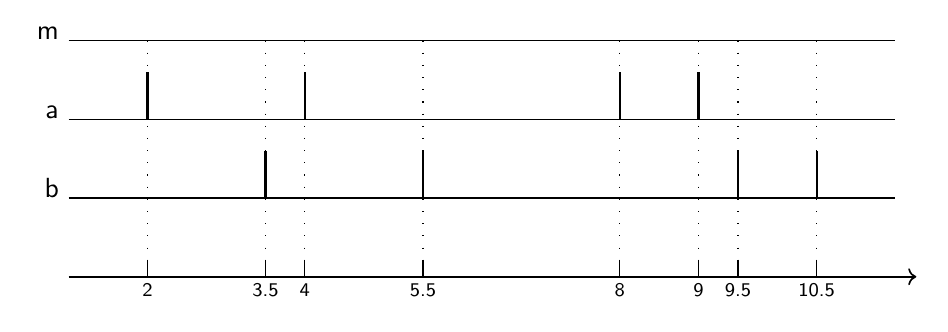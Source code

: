 \pgfkeysifdefined{/tikz/tesl clock name/.@cmd}{}{%
  \tikzstyle{tesl clock name}=[node font=\sffamily, above left, inner ysep=0pt]
}
\pgfkeysifdefined{/tikz/tesl time line/.@cmd}{}{%
  \tikzstyle{tesl time line}=[->,shorten >=1pt,auto,semithick]
}
\pgfkeysifdefined{/tikz/tesl tick helper/.@cmd}{}{%
  \tikzstyle{tesl tick helper}=[loosely dotted]
}
\pgfkeysifdefined{/tikz/tesl clock tick mark/.@cmd}{}{%
  \tikzstyle{tesl clock tick mark}=[thick]
}
\pgfkeysifdefined{/tikz/tesl tick mark/.@cmd}{}{%
  \tikzstyle{tesl tick mark}=[]
}
\pgfkeysifdefined{/tikz/tesl tick label/.@cmd}{}{%
  \tikzstyle{tesl tick label}=[below, node font={\sffamily\scriptsize}]
}
\pgfkeysifdefined{/tikz/tesl clock line/.@cmd}{}{%
  \tikzstyle{tesl clock line}=[]
}
\expandafter\ifx\csname teslclocktickheight\endcsname\relax
  \def\teslclocktickheight{0.6}%
\fi
\expandafter\ifx\csname tesltimetickheight\endcsname\relax
  \def\tesltimetickheight{0.2}%
\fi
\expandafter\ifx\csname teslxoffsetfromtimeorigin\endcsname\relax
  \def\teslxoffsetfromtimeorigin{-1}%
\fi
\expandafter\ifx\csname teslextraclocklength\endcsname\relax
  \def\teslextraclocklength{1}%
\fi
\expandafter\ifx\csname teslextratimelinelength\endcsname\relax
  \def\teslextratimelinelength{0.3}%
\fi
\expandafter\ifx\csname teslpicid\endcsname\relax
  \def\teslpicid{}%
\fi

\path (2, -0) ++(\teslxoffsetfromtimeorigin, 0) coordinate (\teslpicid c_0) ;
\path (2, -0) ++(8.5, 0) ++(\teslextraclocklength, 0) coordinate (\teslpicid c_0_end) ;
\draw[tesl clock line] (\teslpicid c_0) node[tesl clock name] {m} -- (\teslpicid c_0_end) ;
\path (2, -1) ++(\teslxoffsetfromtimeorigin, 0) coordinate (\teslpicid c_1) ;
\path (2, -1) ++(8.5, 0) ++(\teslextraclocklength, 0) coordinate (\teslpicid c_1_end) ;
\draw[tesl clock line] (\teslpicid c_1) node[tesl clock name] {a} -- (\teslpicid c_1_end) ;
\path (2, -2) ++(\teslxoffsetfromtimeorigin, 0) coordinate (\teslpicid c_2) ;
\path (2, -2) ++(8.5, 0) ++(\teslextraclocklength, 0) coordinate (\teslpicid c_2_end) ;
\draw[tesl clock line] (\teslpicid c_2) node[tesl clock name] {b} -- (\teslpicid c_2_end) ;
\path (2, -3) ++(\teslxoffsetfromtimeorigin, 0) coordinate (\teslpicid timeline) ;
\path (2, -3) ++(8.5, 0) ++(\teslextraclocklength, 0) ++(\teslextratimelinelength, 0) coordinate (\teslpicid timeline_end) ;
\draw[tesl time line] (\teslpicid timeline) -- (\teslpicid timeline_end) ;
\draw[tesl tick helper] (2, 0) -- +(0, -3) ;
\draw[tesl tick mark] (2, -3) -- +(0, \tesltimetickheight) ;
\node[tesl tick label] (\teslpicid d_2) at (2, -3) {2} ;
\draw[tesl clock tick mark] (2, -1) -- +(0, \teslclocktickheight) ; % a_0
\draw[tesl tick helper] (3.5, 0) -- +(0, -3) ;
\draw[tesl tick mark] (3.5, -3) -- +(0, \tesltimetickheight) ;
\node[tesl tick label] (\teslpicid d_3_5) at (3.5, -3) {3.5} ;
\draw[tesl clock tick mark] (3.5, -2) -- +(0, \teslclocktickheight) ; % b_1
\draw[tesl tick helper] (4, 0) -- +(0, -3) ;
\draw[tesl tick mark] (4, -3) -- +(0, \tesltimetickheight) ;
\node[tesl tick label] (\teslpicid d_4) at (4, -3) {4} ;
\draw[tesl clock tick mark] (4, -1) -- +(0, \teslclocktickheight) ; % a_2
\draw[tesl tick helper] (5.5, 0) -- +(0, -3) ;
\draw[tesl tick mark] (5.5, -3) -- +(0, \tesltimetickheight) ;
\node[tesl tick label] (\teslpicid d_5_5) at (5.5, -3) {5.5} ;
\draw[tesl clock tick mark] (5.5, -2) -- +(0, \teslclocktickheight) ; % b_3
\draw[tesl tick helper] (8, 0) -- +(0, -3) ;
\draw[tesl tick mark] (8, -3) -- +(0, \tesltimetickheight) ;
\node[tesl tick label] (\teslpicid d_8) at (8, -3) {8} ;
\draw[tesl clock tick mark] (8, -1) -- +(0, \teslclocktickheight) ; % a_4
\draw[tesl tick helper] (9, 0) -- +(0, -3) ;
\draw[tesl tick mark] (9, -3) -- +(0, \tesltimetickheight) ;
\node[tesl tick label] (\teslpicid d_9) at (9, -3) {9} ;
\draw[tesl clock tick mark] (9, -1) -- +(0, \teslclocktickheight) ; % a_5
\draw[tesl tick helper] (9.5, 0) -- +(0, -3) ;
\draw[tesl tick mark] (9.5, -3) -- +(0, \tesltimetickheight) ;
\node[tesl tick label] (\teslpicid d_9_5) at (9.5, -3) {9.5} ;
\draw[tesl clock tick mark] (9.5, -2) -- +(0, \teslclocktickheight) ; % b_6
\draw[tesl tick helper] (10.5, 0) -- +(0, -3) ;
\draw[tesl tick mark] (10.5, -3) -- +(0, \tesltimetickheight) ;
\node[tesl tick label] (\teslpicid d_10_5) at (10.5, -3) {10.5} ;
\draw[tesl clock tick mark] (10.5, -2) -- +(0, \teslclocktickheight) ; % b_7
